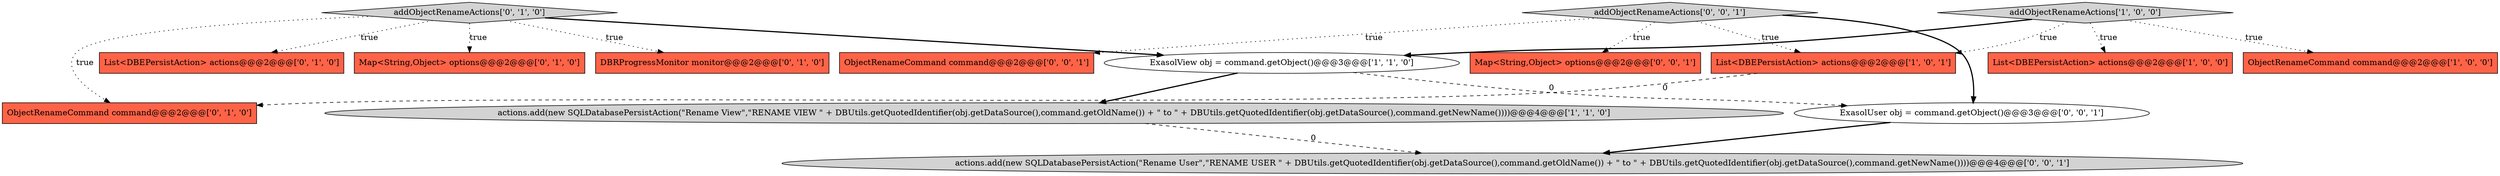 digraph {
4 [style = filled, label = "actions.add(new SQLDatabasePersistAction(\"Rename View\",\"RENAME VIEW \" + DBUtils.getQuotedIdentifier(obj.getDataSource(),command.getOldName()) + \" to \" + DBUtils.getQuotedIdentifier(obj.getDataSource(),command.getNewName())))@@@4@@@['1', '1', '0']", fillcolor = lightgray, shape = ellipse image = "AAA0AAABBB1BBB"];
6 [style = filled, label = "Map<String,Object> options@@@2@@@['0', '1', '0']", fillcolor = tomato, shape = box image = "AAA0AAABBB2BBB"];
1 [style = filled, label = "ExasolView obj = command.getObject()@@@3@@@['1', '1', '0']", fillcolor = white, shape = ellipse image = "AAA0AAABBB1BBB"];
0 [style = filled, label = "addObjectRenameActions['1', '0', '0']", fillcolor = lightgray, shape = diamond image = "AAA0AAABBB1BBB"];
14 [style = filled, label = "ExasolUser obj = command.getObject()@@@3@@@['0', '0', '1']", fillcolor = white, shape = ellipse image = "AAA0AAABBB3BBB"];
10 [style = filled, label = "ObjectRenameCommand command@@@2@@@['0', '1', '0']", fillcolor = tomato, shape = box image = "AAA1AAABBB2BBB"];
7 [style = filled, label = "DBRProgressMonitor monitor@@@2@@@['0', '1', '0']", fillcolor = tomato, shape = box image = "AAA0AAABBB2BBB"];
5 [style = filled, label = "List<DBEPersistAction> actions@@@2@@@['1', '0', '1']", fillcolor = tomato, shape = box image = "AAA0AAABBB1BBB"];
9 [style = filled, label = "addObjectRenameActions['0', '1', '0']", fillcolor = lightgray, shape = diamond image = "AAA0AAABBB2BBB"];
12 [style = filled, label = "ObjectRenameCommand command@@@2@@@['0', '0', '1']", fillcolor = tomato, shape = box image = "AAA0AAABBB3BBB"];
2 [style = filled, label = "List<DBEPersistAction> actions@@@2@@@['1', '0', '0']", fillcolor = tomato, shape = box image = "AAA0AAABBB1BBB"];
8 [style = filled, label = "List<DBEPersistAction> actions@@@2@@@['0', '1', '0']", fillcolor = tomato, shape = box image = "AAA0AAABBB2BBB"];
15 [style = filled, label = "addObjectRenameActions['0', '0', '1']", fillcolor = lightgray, shape = diamond image = "AAA0AAABBB3BBB"];
11 [style = filled, label = "Map<String,Object> options@@@2@@@['0', '0', '1']", fillcolor = tomato, shape = box image = "AAA0AAABBB3BBB"];
13 [style = filled, label = "actions.add(new SQLDatabasePersistAction(\"Rename User\",\"RENAME USER \" + DBUtils.getQuotedIdentifier(obj.getDataSource(),command.getOldName()) + \" to \" + DBUtils.getQuotedIdentifier(obj.getDataSource(),command.getNewName())))@@@4@@@['0', '0', '1']", fillcolor = lightgray, shape = ellipse image = "AAA0AAABBB3BBB"];
3 [style = filled, label = "ObjectRenameCommand command@@@2@@@['1', '0', '0']", fillcolor = tomato, shape = box image = "AAA0AAABBB1BBB"];
15->5 [style = dotted, label="true"];
15->12 [style = dotted, label="true"];
1->4 [style = bold, label=""];
0->3 [style = dotted, label="true"];
14->13 [style = bold, label=""];
0->2 [style = dotted, label="true"];
0->5 [style = dotted, label="true"];
9->1 [style = bold, label=""];
15->14 [style = bold, label=""];
9->7 [style = dotted, label="true"];
9->10 [style = dotted, label="true"];
9->6 [style = dotted, label="true"];
5->10 [style = dashed, label="0"];
1->14 [style = dashed, label="0"];
0->1 [style = bold, label=""];
4->13 [style = dashed, label="0"];
15->11 [style = dotted, label="true"];
9->8 [style = dotted, label="true"];
}
